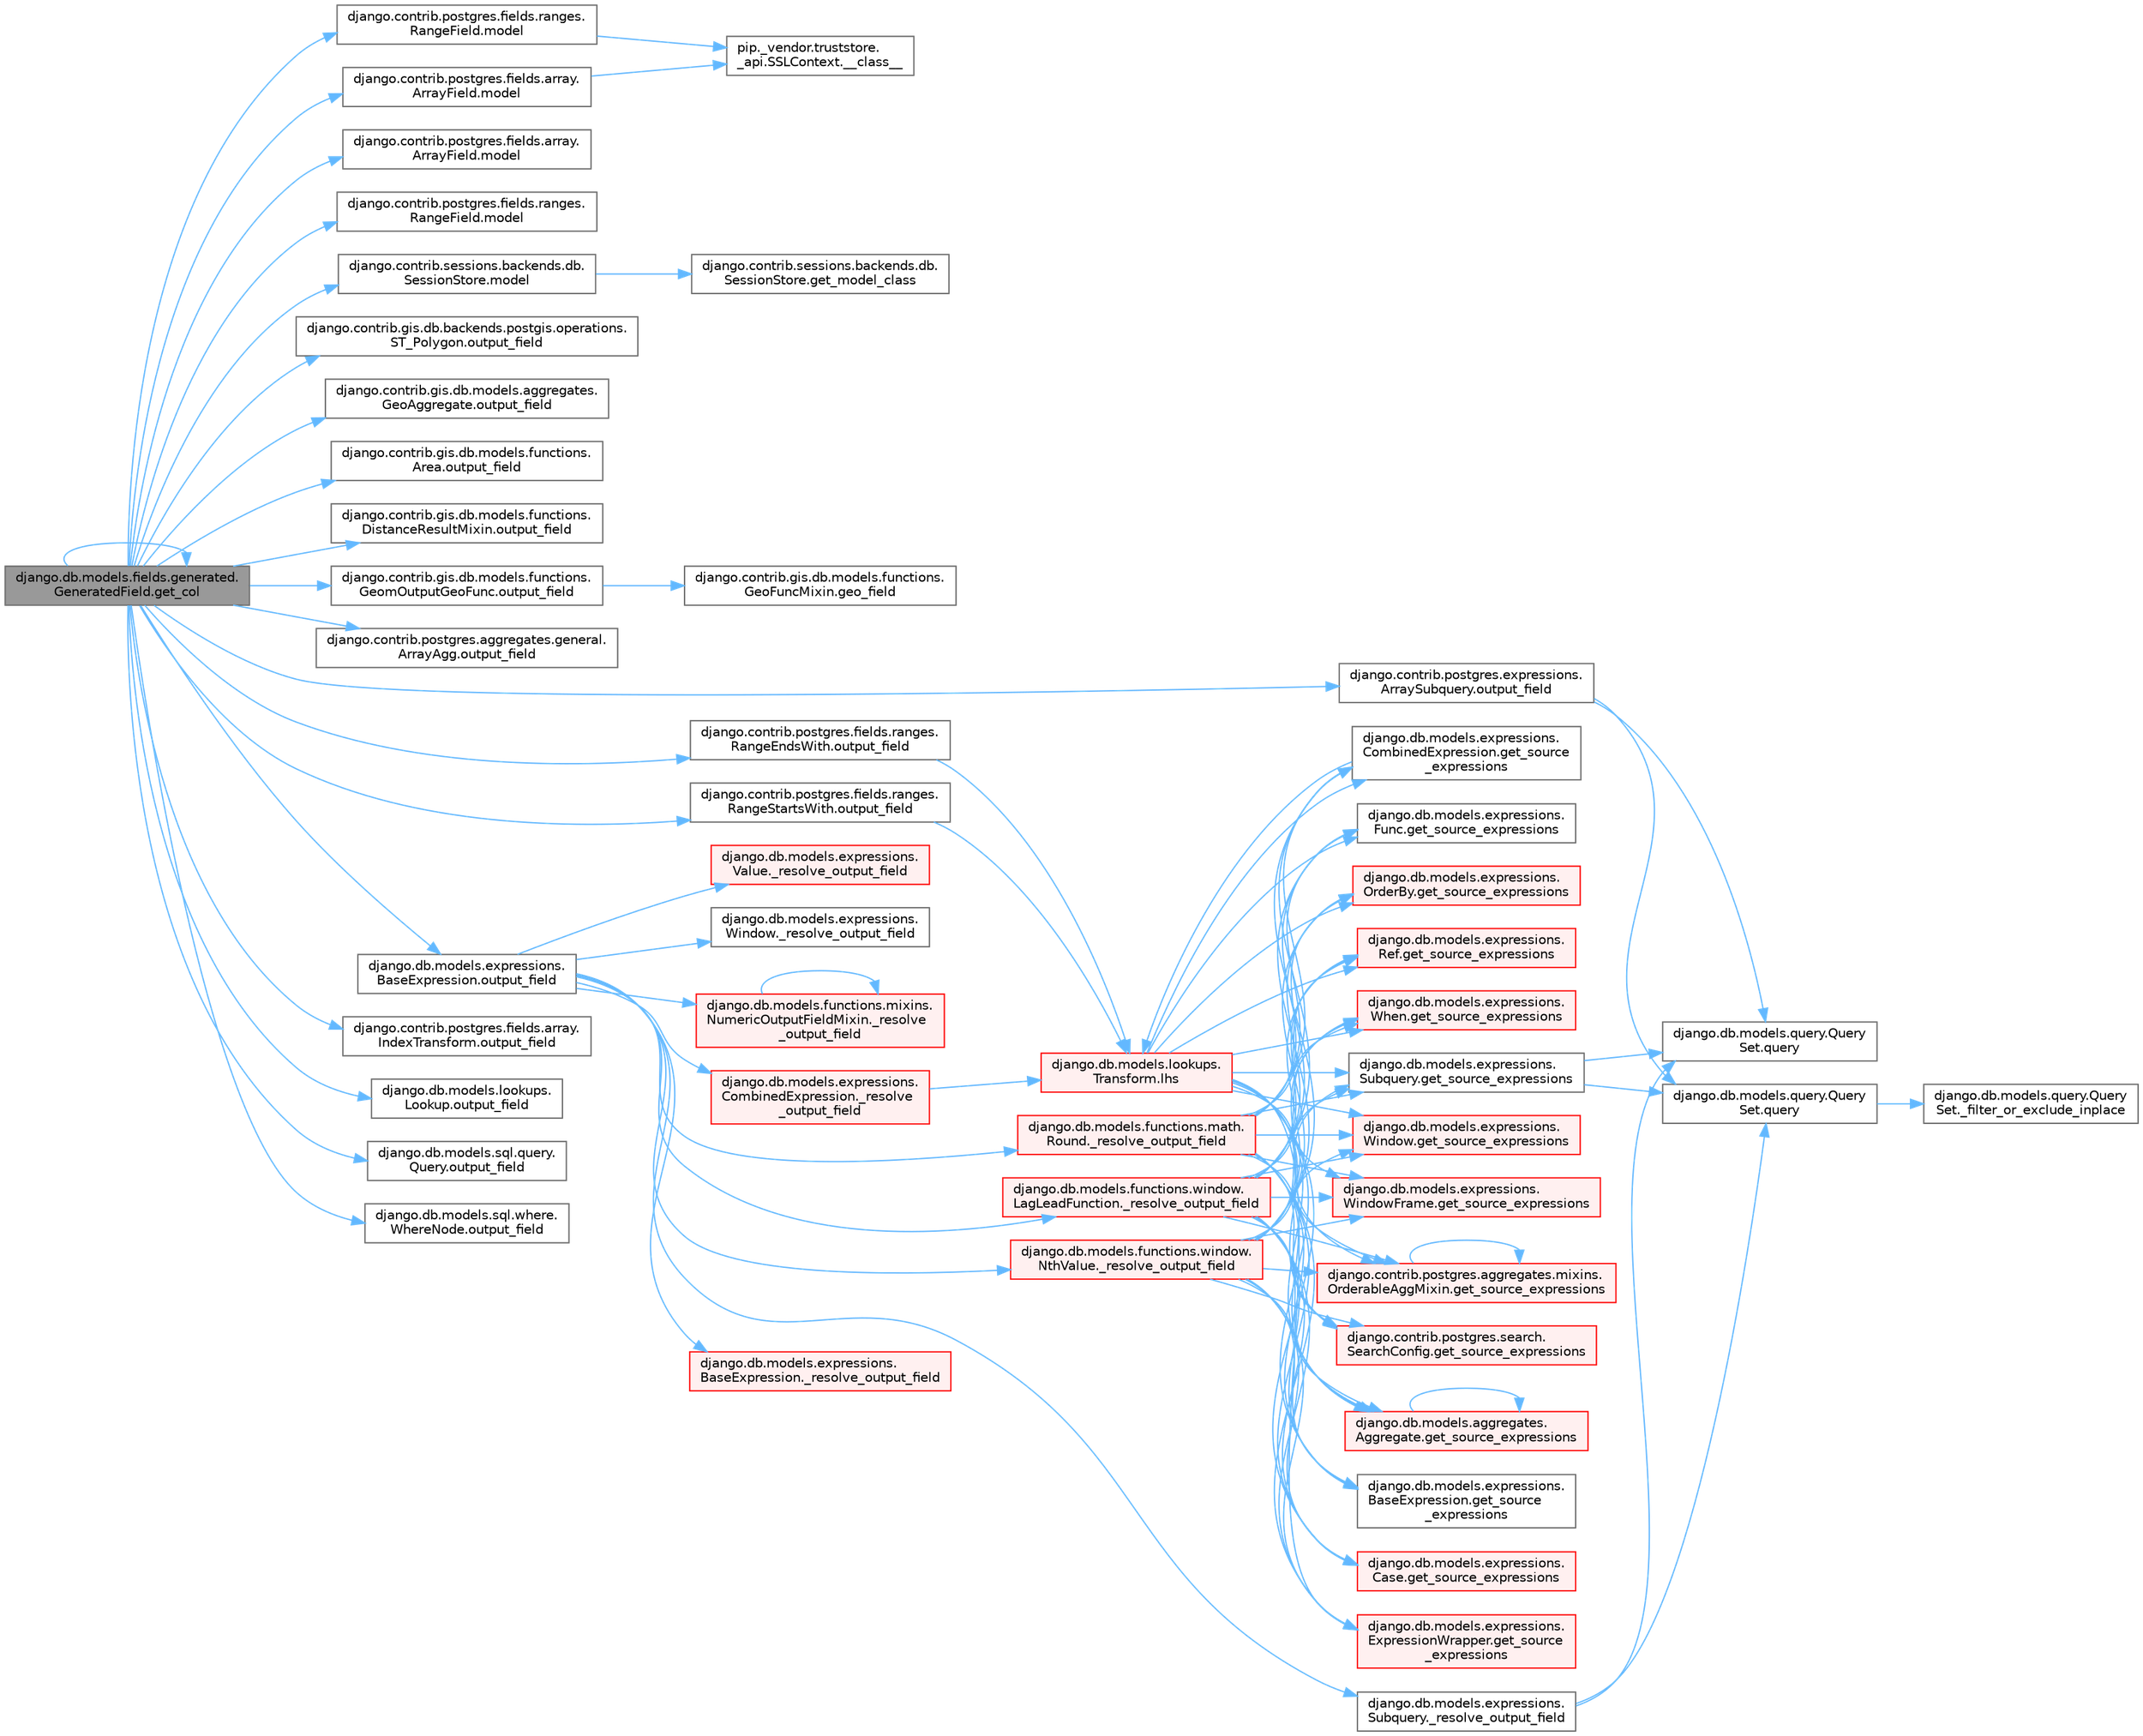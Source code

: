 digraph "django.db.models.fields.generated.GeneratedField.get_col"
{
 // LATEX_PDF_SIZE
  bgcolor="transparent";
  edge [fontname=Helvetica,fontsize=10,labelfontname=Helvetica,labelfontsize=10];
  node [fontname=Helvetica,fontsize=10,shape=box,height=0.2,width=0.4];
  rankdir="LR";
  Node1 [id="Node000001",label="django.db.models.fields.generated.\lGeneratedField.get_col",height=0.2,width=0.4,color="gray40", fillcolor="grey60", style="filled", fontcolor="black",tooltip=" "];
  Node1 -> Node1 [id="edge1_Node000001_Node000001",color="steelblue1",style="solid",tooltip=" "];
  Node1 -> Node2 [id="edge2_Node000001_Node000002",color="steelblue1",style="solid",tooltip=" "];
  Node2 [id="Node000002",label="django.contrib.postgres.fields.array.\lArrayField.model",height=0.2,width=0.4,color="grey40", fillcolor="white", style="filled",URL="$classdjango_1_1contrib_1_1postgres_1_1fields_1_1array_1_1_array_field.html#a4402eef4c4784e00671c9f229481f4c1",tooltip=" "];
  Node2 -> Node3 [id="edge3_Node000002_Node000003",color="steelblue1",style="solid",tooltip=" "];
  Node3 [id="Node000003",label="pip._vendor.truststore.\l_api.SSLContext.__class__",height=0.2,width=0.4,color="grey40", fillcolor="white", style="filled",URL="$classpip_1_1__vendor_1_1truststore_1_1__api_1_1_s_s_l_context.html#a530861514f31eabaa3f513557d6e66de",tooltip=" "];
  Node1 -> Node4 [id="edge4_Node000001_Node000004",color="steelblue1",style="solid",tooltip=" "];
  Node4 [id="Node000004",label="django.contrib.postgres.fields.array.\lArrayField.model",height=0.2,width=0.4,color="grey40", fillcolor="white", style="filled",URL="$classdjango_1_1contrib_1_1postgres_1_1fields_1_1array_1_1_array_field.html#a50a2796de85f960ca282b56ef2d9446c",tooltip=" "];
  Node1 -> Node5 [id="edge5_Node000001_Node000005",color="steelblue1",style="solid",tooltip=" "];
  Node5 [id="Node000005",label="django.contrib.postgres.fields.ranges.\lRangeField.model",height=0.2,width=0.4,color="grey40", fillcolor="white", style="filled",URL="$classdjango_1_1contrib_1_1postgres_1_1fields_1_1ranges_1_1_range_field.html#aa38c2bbd1bad0c8f9b0315ee468867a2",tooltip=" "];
  Node5 -> Node3 [id="edge6_Node000005_Node000003",color="steelblue1",style="solid",tooltip=" "];
  Node1 -> Node6 [id="edge7_Node000001_Node000006",color="steelblue1",style="solid",tooltip=" "];
  Node6 [id="Node000006",label="django.contrib.postgres.fields.ranges.\lRangeField.model",height=0.2,width=0.4,color="grey40", fillcolor="white", style="filled",URL="$classdjango_1_1contrib_1_1postgres_1_1fields_1_1ranges_1_1_range_field.html#a91b36827f010affd1ff89569cf40d1af",tooltip=" "];
  Node1 -> Node7 [id="edge8_Node000001_Node000007",color="steelblue1",style="solid",tooltip=" "];
  Node7 [id="Node000007",label="django.contrib.sessions.backends.db.\lSessionStore.model",height=0.2,width=0.4,color="grey40", fillcolor="white", style="filled",URL="$classdjango_1_1contrib_1_1sessions_1_1backends_1_1db_1_1_session_store.html#af52cfb4371af389c8bd4a6780274c403",tooltip=" "];
  Node7 -> Node8 [id="edge9_Node000007_Node000008",color="steelblue1",style="solid",tooltip=" "];
  Node8 [id="Node000008",label="django.contrib.sessions.backends.db.\lSessionStore.get_model_class",height=0.2,width=0.4,color="grey40", fillcolor="white", style="filled",URL="$classdjango_1_1contrib_1_1sessions_1_1backends_1_1db_1_1_session_store.html#a5e2d862e271e8f9173021bcaa61305ad",tooltip=" "];
  Node1 -> Node9 [id="edge10_Node000001_Node000009",color="steelblue1",style="solid",tooltip=" "];
  Node9 [id="Node000009",label="django.contrib.gis.db.backends.postgis.operations.\lST_Polygon.output_field",height=0.2,width=0.4,color="grey40", fillcolor="white", style="filled",URL="$classdjango_1_1contrib_1_1gis_1_1db_1_1backends_1_1postgis_1_1operations_1_1_s_t___polygon.html#a4427b1b0cb4e6df4fde6c045c562118a",tooltip=" "];
  Node1 -> Node10 [id="edge11_Node000001_Node000010",color="steelblue1",style="solid",tooltip=" "];
  Node10 [id="Node000010",label="django.contrib.gis.db.models.aggregates.\lGeoAggregate.output_field",height=0.2,width=0.4,color="grey40", fillcolor="white", style="filled",URL="$classdjango_1_1contrib_1_1gis_1_1db_1_1models_1_1aggregates_1_1_geo_aggregate.html#a1f680d71d32335c5854387fa09555108",tooltip=" "];
  Node1 -> Node11 [id="edge12_Node000001_Node000011",color="steelblue1",style="solid",tooltip=" "];
  Node11 [id="Node000011",label="django.contrib.gis.db.models.functions.\lArea.output_field",height=0.2,width=0.4,color="grey40", fillcolor="white", style="filled",URL="$classdjango_1_1contrib_1_1gis_1_1db_1_1models_1_1functions_1_1_area.html#a017724b08cd640b0e7e834e003cc103d",tooltip=" "];
  Node1 -> Node12 [id="edge13_Node000001_Node000012",color="steelblue1",style="solid",tooltip=" "];
  Node12 [id="Node000012",label="django.contrib.gis.db.models.functions.\lDistanceResultMixin.output_field",height=0.2,width=0.4,color="grey40", fillcolor="white", style="filled",URL="$classdjango_1_1contrib_1_1gis_1_1db_1_1models_1_1functions_1_1_distance_result_mixin.html#af219b5c12f89e181ada240244818e239",tooltip=" "];
  Node1 -> Node13 [id="edge14_Node000001_Node000013",color="steelblue1",style="solid",tooltip=" "];
  Node13 [id="Node000013",label="django.contrib.gis.db.models.functions.\lGeomOutputGeoFunc.output_field",height=0.2,width=0.4,color="grey40", fillcolor="white", style="filled",URL="$classdjango_1_1contrib_1_1gis_1_1db_1_1models_1_1functions_1_1_geom_output_geo_func.html#a55415993f9af0a2cbde3681557342482",tooltip=" "];
  Node13 -> Node14 [id="edge15_Node000013_Node000014",color="steelblue1",style="solid",tooltip=" "];
  Node14 [id="Node000014",label="django.contrib.gis.db.models.functions.\lGeoFuncMixin.geo_field",height=0.2,width=0.4,color="grey40", fillcolor="white", style="filled",URL="$classdjango_1_1contrib_1_1gis_1_1db_1_1models_1_1functions_1_1_geo_func_mixin.html#aae4bfeb201602d13218e58d1778b4c1b",tooltip=" "];
  Node1 -> Node15 [id="edge16_Node000001_Node000015",color="steelblue1",style="solid",tooltip=" "];
  Node15 [id="Node000015",label="django.contrib.postgres.aggregates.general.\lArrayAgg.output_field",height=0.2,width=0.4,color="grey40", fillcolor="white", style="filled",URL="$classdjango_1_1contrib_1_1postgres_1_1aggregates_1_1general_1_1_array_agg.html#a845ed6cbbb6d6fe470d9478934ade450",tooltip=" "];
  Node1 -> Node16 [id="edge17_Node000001_Node000016",color="steelblue1",style="solid",tooltip=" "];
  Node16 [id="Node000016",label="django.contrib.postgres.expressions.\lArraySubquery.output_field",height=0.2,width=0.4,color="grey40", fillcolor="white", style="filled",URL="$classdjango_1_1contrib_1_1postgres_1_1expressions_1_1_array_subquery.html#adfc4d450008ff7b23517e73cbd1ad172",tooltip=" "];
  Node16 -> Node17 [id="edge18_Node000016_Node000017",color="steelblue1",style="solid",tooltip=" "];
  Node17 [id="Node000017",label="django.db.models.query.Query\lSet.query",height=0.2,width=0.4,color="grey40", fillcolor="white", style="filled",URL="$classdjango_1_1db_1_1models_1_1query_1_1_query_set.html#a8028ed81b109acb162489dbd16604c83",tooltip=" "];
  Node17 -> Node18 [id="edge19_Node000017_Node000018",color="steelblue1",style="solid",tooltip=" "];
  Node18 [id="Node000018",label="django.db.models.query.Query\lSet._filter_or_exclude_inplace",height=0.2,width=0.4,color="grey40", fillcolor="white", style="filled",URL="$classdjango_1_1db_1_1models_1_1query_1_1_query_set.html#aabeb9102e4ff687eea5dc3a6d54a8a29",tooltip=" "];
  Node16 -> Node19 [id="edge20_Node000016_Node000019",color="steelblue1",style="solid",tooltip=" "];
  Node19 [id="Node000019",label="django.db.models.query.Query\lSet.query",height=0.2,width=0.4,color="grey40", fillcolor="white", style="filled",URL="$classdjango_1_1db_1_1models_1_1query_1_1_query_set.html#a0b0307a9b3f65303afb2c5783372d2c2",tooltip=" "];
  Node1 -> Node20 [id="edge21_Node000001_Node000020",color="steelblue1",style="solid",tooltip=" "];
  Node20 [id="Node000020",label="django.contrib.postgres.fields.array.\lIndexTransform.output_field",height=0.2,width=0.4,color="grey40", fillcolor="white", style="filled",URL="$classdjango_1_1contrib_1_1postgres_1_1fields_1_1array_1_1_index_transform.html#ae3ca901f64e761da8d9dff087275f9ef",tooltip=" "];
  Node1 -> Node21 [id="edge22_Node000001_Node000021",color="steelblue1",style="solid",tooltip=" "];
  Node21 [id="Node000021",label="django.contrib.postgres.fields.ranges.\lRangeEndsWith.output_field",height=0.2,width=0.4,color="grey40", fillcolor="white", style="filled",URL="$classdjango_1_1contrib_1_1postgres_1_1fields_1_1ranges_1_1_range_ends_with.html#ab81e75d2435974b6171ddb1cbce4ebd9",tooltip=" "];
  Node21 -> Node22 [id="edge23_Node000021_Node000022",color="steelblue1",style="solid",tooltip=" "];
  Node22 [id="Node000022",label="django.db.models.lookups.\lTransform.lhs",height=0.2,width=0.4,color="red", fillcolor="#FFF0F0", style="filled",URL="$classdjango_1_1db_1_1models_1_1lookups_1_1_transform.html#ac0ce01e192abd1a739a4c77fcc8a1bf9",tooltip=" "];
  Node22 -> Node23 [id="edge24_Node000022_Node000023",color="steelblue1",style="solid",tooltip=" "];
  Node23 [id="Node000023",label="django.contrib.postgres.aggregates.mixins.\lOrderableAggMixin.get_source_expressions",height=0.2,width=0.4,color="red", fillcolor="#FFF0F0", style="filled",URL="$classdjango_1_1contrib_1_1postgres_1_1aggregates_1_1mixins_1_1_orderable_agg_mixin.html#abed9d6bb5142aafc8b77ac03f9d7a989",tooltip=" "];
  Node23 -> Node23 [id="edge25_Node000023_Node000023",color="steelblue1",style="solid",tooltip=" "];
  Node22 -> Node30 [id="edge26_Node000022_Node000030",color="steelblue1",style="solid",tooltip=" "];
  Node30 [id="Node000030",label="django.contrib.postgres.search.\lSearchConfig.get_source_expressions",height=0.2,width=0.4,color="red", fillcolor="#FFF0F0", style="filled",URL="$classdjango_1_1contrib_1_1postgres_1_1search_1_1_search_config.html#a2c17d4dfedc6381528df8a0a1b3751bf",tooltip=" "];
  Node22 -> Node33 [id="edge27_Node000022_Node000033",color="steelblue1",style="solid",tooltip=" "];
  Node33 [id="Node000033",label="django.db.models.aggregates.\lAggregate.get_source_expressions",height=0.2,width=0.4,color="red", fillcolor="#FFF0F0", style="filled",URL="$classdjango_1_1db_1_1models_1_1aggregates_1_1_aggregate.html#a4a47839518c013f780a931e4bcf2d4f1",tooltip=" "];
  Node33 -> Node33 [id="edge28_Node000033_Node000033",color="steelblue1",style="solid",tooltip=" "];
  Node22 -> Node262 [id="edge29_Node000022_Node000262",color="steelblue1",style="solid",tooltip=" "];
  Node262 [id="Node000262",label="django.db.models.expressions.\lBaseExpression.get_source\l_expressions",height=0.2,width=0.4,color="grey40", fillcolor="white", style="filled",URL="$classdjango_1_1db_1_1models_1_1expressions_1_1_base_expression.html#a1a052b2bf91363cc1367dbffb2b47708",tooltip=" "];
  Node22 -> Node263 [id="edge30_Node000022_Node000263",color="steelblue1",style="solid",tooltip=" "];
  Node263 [id="Node000263",label="django.db.models.expressions.\lCase.get_source_expressions",height=0.2,width=0.4,color="red", fillcolor="#FFF0F0", style="filled",URL="$classdjango_1_1db_1_1models_1_1expressions_1_1_case.html#a342de2ff64d7b1a41e1a86d89dee51b4",tooltip=" "];
  Node22 -> Node270 [id="edge31_Node000022_Node000270",color="steelblue1",style="solid",tooltip=" "];
  Node270 [id="Node000270",label="django.db.models.expressions.\lCombinedExpression.get_source\l_expressions",height=0.2,width=0.4,color="grey40", fillcolor="white", style="filled",URL="$classdjango_1_1db_1_1models_1_1expressions_1_1_combined_expression.html#a310a894787d41c927558cb35b23d3a90",tooltip=" "];
  Node270 -> Node22 [id="edge32_Node000270_Node000022",color="steelblue1",style="solid",tooltip=" "];
  Node22 -> Node271 [id="edge33_Node000022_Node000271",color="steelblue1",style="solid",tooltip=" "];
  Node271 [id="Node000271",label="django.db.models.expressions.\lExpressionWrapper.get_source\l_expressions",height=0.2,width=0.4,color="red", fillcolor="#FFF0F0", style="filled",URL="$classdjango_1_1db_1_1models_1_1expressions_1_1_expression_wrapper.html#abdd54fb24f108830588d86a69e619e8f",tooltip=" "];
  Node22 -> Node275 [id="edge34_Node000022_Node000275",color="steelblue1",style="solid",tooltip=" "];
  Node275 [id="Node000275",label="django.db.models.expressions.\lFunc.get_source_expressions",height=0.2,width=0.4,color="grey40", fillcolor="white", style="filled",URL="$classdjango_1_1db_1_1models_1_1expressions_1_1_func.html#a2edd81324f310981c50c4d7d6b02fc36",tooltip=" "];
  Node22 -> Node276 [id="edge35_Node000022_Node000276",color="steelblue1",style="solid",tooltip=" "];
  Node276 [id="Node000276",label="django.db.models.expressions.\lOrderBy.get_source_expressions",height=0.2,width=0.4,color="red", fillcolor="#FFF0F0", style="filled",URL="$classdjango_1_1db_1_1models_1_1expressions_1_1_order_by.html#aa0b698a72cab3662300d9849e2e0b2df",tooltip=" "];
  Node22 -> Node277 [id="edge36_Node000022_Node000277",color="steelblue1",style="solid",tooltip=" "];
  Node277 [id="Node000277",label="django.db.models.expressions.\lRef.get_source_expressions",height=0.2,width=0.4,color="red", fillcolor="#FFF0F0", style="filled",URL="$classdjango_1_1db_1_1models_1_1expressions_1_1_ref.html#a34966901a7ce794db70ff599b65fe2ce",tooltip=" "];
  Node22 -> Node278 [id="edge37_Node000022_Node000278",color="steelblue1",style="solid",tooltip=" "];
  Node278 [id="Node000278",label="django.db.models.expressions.\lSubquery.get_source_expressions",height=0.2,width=0.4,color="grey40", fillcolor="white", style="filled",URL="$classdjango_1_1db_1_1models_1_1expressions_1_1_subquery.html#a39b90b2b3d0ee3caf0b75571062f214e",tooltip=" "];
  Node278 -> Node17 [id="edge38_Node000278_Node000017",color="steelblue1",style="solid",tooltip=" "];
  Node278 -> Node19 [id="edge39_Node000278_Node000019",color="steelblue1",style="solid",tooltip=" "];
  Node22 -> Node279 [id="edge40_Node000022_Node000279",color="steelblue1",style="solid",tooltip=" "];
  Node279 [id="Node000279",label="django.db.models.expressions.\lWhen.get_source_expressions",height=0.2,width=0.4,color="red", fillcolor="#FFF0F0", style="filled",URL="$classdjango_1_1db_1_1models_1_1expressions_1_1_when.html#aed38e210fabf48478aed2ff00ccbdfbe",tooltip=" "];
  Node22 -> Node284 [id="edge41_Node000022_Node000284",color="steelblue1",style="solid",tooltip=" "];
  Node284 [id="Node000284",label="django.db.models.expressions.\lWindow.get_source_expressions",height=0.2,width=0.4,color="red", fillcolor="#FFF0F0", style="filled",URL="$classdjango_1_1db_1_1models_1_1expressions_1_1_window.html#a52d79e8fa282239e67f8d9cdc5112388",tooltip=" "];
  Node22 -> Node286 [id="edge42_Node000022_Node000286",color="steelblue1",style="solid",tooltip=" "];
  Node286 [id="Node000286",label="django.db.models.expressions.\lWindowFrame.get_source_expressions",height=0.2,width=0.4,color="red", fillcolor="#FFF0F0", style="filled",URL="$classdjango_1_1db_1_1models_1_1expressions_1_1_window_frame.html#a4b54c4c9b4c4a68308953d25703a2544",tooltip=" "];
  Node1 -> Node257 [id="edge43_Node000001_Node000257",color="steelblue1",style="solid",tooltip=" "];
  Node257 [id="Node000257",label="django.contrib.postgres.fields.ranges.\lRangeStartsWith.output_field",height=0.2,width=0.4,color="grey40", fillcolor="white", style="filled",URL="$classdjango_1_1contrib_1_1postgres_1_1fields_1_1ranges_1_1_range_starts_with.html#a4e864cbda43e695a0ae6b2c3b4ced157",tooltip=" "];
  Node257 -> Node22 [id="edge44_Node000257_Node000022",color="steelblue1",style="solid",tooltip=" "];
  Node1 -> Node258 [id="edge45_Node000001_Node000258",color="steelblue1",style="solid",tooltip=" "];
  Node258 [id="Node000258",label="django.db.models.expressions.\lBaseExpression.output_field",height=0.2,width=0.4,color="grey40", fillcolor="white", style="filled",URL="$classdjango_1_1db_1_1models_1_1expressions_1_1_base_expression.html#a7f0982cb1de5cdeaa7f043c3ae611a6d",tooltip=" "];
  Node258 -> Node259 [id="edge46_Node000258_Node000259",color="steelblue1",style="solid",tooltip=" "];
  Node259 [id="Node000259",label="django.db.models.expressions.\lBaseExpression._resolve_output_field",height=0.2,width=0.4,color="red", fillcolor="#FFF0F0", style="filled",URL="$classdjango_1_1db_1_1models_1_1expressions_1_1_base_expression.html#a4d77b67d8a2c12f240cfa67a218742d9",tooltip=" "];
  Node258 -> Node4450 [id="edge47_Node000258_Node004450",color="steelblue1",style="solid",tooltip=" "];
  Node4450 [id="Node004450",label="django.db.models.expressions.\lCombinedExpression._resolve\l_output_field",height=0.2,width=0.4,color="red", fillcolor="#FFF0F0", style="filled",URL="$classdjango_1_1db_1_1models_1_1expressions_1_1_combined_expression.html#ad5c6df54cfa479187073e305a8cbae20",tooltip=" "];
  Node4450 -> Node22 [id="edge48_Node004450_Node000022",color="steelblue1",style="solid",tooltip=" "];
  Node258 -> Node4452 [id="edge49_Node000258_Node004452",color="steelblue1",style="solid",tooltip=" "];
  Node4452 [id="Node004452",label="django.db.models.expressions.\lSubquery._resolve_output_field",height=0.2,width=0.4,color="grey40", fillcolor="white", style="filled",URL="$classdjango_1_1db_1_1models_1_1expressions_1_1_subquery.html#a1e6f5dc8cd3e49d208c9b8770607552d",tooltip=" "];
  Node4452 -> Node17 [id="edge50_Node004452_Node000017",color="steelblue1",style="solid",tooltip=" "];
  Node4452 -> Node19 [id="edge51_Node004452_Node000019",color="steelblue1",style="solid",tooltip=" "];
  Node258 -> Node4453 [id="edge52_Node000258_Node004453",color="steelblue1",style="solid",tooltip=" "];
  Node4453 [id="Node004453",label="django.db.models.expressions.\lValue._resolve_output_field",height=0.2,width=0.4,color="red", fillcolor="#FFF0F0", style="filled",URL="$classdjango_1_1db_1_1models_1_1expressions_1_1_value.html#af1af121c7b76f0e7325f3276049675dd",tooltip=" "];
  Node258 -> Node4454 [id="edge53_Node000258_Node004454",color="steelblue1",style="solid",tooltip=" "];
  Node4454 [id="Node004454",label="django.db.models.expressions.\lWindow._resolve_output_field",height=0.2,width=0.4,color="grey40", fillcolor="white", style="filled",URL="$classdjango_1_1db_1_1models_1_1expressions_1_1_window.html#a165cffc4e962ae979c8c6bf5f1ed30bd",tooltip=" "];
  Node258 -> Node4455 [id="edge54_Node000258_Node004455",color="steelblue1",style="solid",tooltip=" "];
  Node4455 [id="Node004455",label="django.db.models.functions.math.\lRound._resolve_output_field",height=0.2,width=0.4,color="red", fillcolor="#FFF0F0", style="filled",URL="$classdjango_1_1db_1_1models_1_1functions_1_1math_1_1_round.html#aa7b9332c35bc83a0f7055177fb9304e3",tooltip=" "];
  Node4455 -> Node23 [id="edge55_Node004455_Node000023",color="steelblue1",style="solid",tooltip=" "];
  Node4455 -> Node30 [id="edge56_Node004455_Node000030",color="steelblue1",style="solid",tooltip=" "];
  Node4455 -> Node33 [id="edge57_Node004455_Node000033",color="steelblue1",style="solid",tooltip=" "];
  Node4455 -> Node262 [id="edge58_Node004455_Node000262",color="steelblue1",style="solid",tooltip=" "];
  Node4455 -> Node263 [id="edge59_Node004455_Node000263",color="steelblue1",style="solid",tooltip=" "];
  Node4455 -> Node270 [id="edge60_Node004455_Node000270",color="steelblue1",style="solid",tooltip=" "];
  Node4455 -> Node271 [id="edge61_Node004455_Node000271",color="steelblue1",style="solid",tooltip=" "];
  Node4455 -> Node275 [id="edge62_Node004455_Node000275",color="steelblue1",style="solid",tooltip=" "];
  Node4455 -> Node276 [id="edge63_Node004455_Node000276",color="steelblue1",style="solid",tooltip=" "];
  Node4455 -> Node277 [id="edge64_Node004455_Node000277",color="steelblue1",style="solid",tooltip=" "];
  Node4455 -> Node278 [id="edge65_Node004455_Node000278",color="steelblue1",style="solid",tooltip=" "];
  Node4455 -> Node279 [id="edge66_Node004455_Node000279",color="steelblue1",style="solid",tooltip=" "];
  Node4455 -> Node284 [id="edge67_Node004455_Node000284",color="steelblue1",style="solid",tooltip=" "];
  Node4455 -> Node286 [id="edge68_Node004455_Node000286",color="steelblue1",style="solid",tooltip=" "];
  Node258 -> Node4456 [id="edge69_Node000258_Node004456",color="steelblue1",style="solid",tooltip=" "];
  Node4456 [id="Node004456",label="django.db.models.functions.mixins.\lNumericOutputFieldMixin._resolve\l_output_field",height=0.2,width=0.4,color="red", fillcolor="#FFF0F0", style="filled",URL="$classdjango_1_1db_1_1models_1_1functions_1_1mixins_1_1_numeric_output_field_mixin.html#ada10dc529cfe036597471f6439dfb0c5",tooltip=" "];
  Node4456 -> Node4456 [id="edge70_Node004456_Node004456",color="steelblue1",style="solid",tooltip=" "];
  Node258 -> Node4457 [id="edge71_Node000258_Node004457",color="steelblue1",style="solid",tooltip=" "];
  Node4457 [id="Node004457",label="django.db.models.functions.window.\lLagLeadFunction._resolve_output_field",height=0.2,width=0.4,color="red", fillcolor="#FFF0F0", style="filled",URL="$classdjango_1_1db_1_1models_1_1functions_1_1window_1_1_lag_lead_function.html#ad9fef4f0de0bae4168483d83bf154eb5",tooltip=" "];
  Node4457 -> Node23 [id="edge72_Node004457_Node000023",color="steelblue1",style="solid",tooltip=" "];
  Node4457 -> Node30 [id="edge73_Node004457_Node000030",color="steelblue1",style="solid",tooltip=" "];
  Node4457 -> Node33 [id="edge74_Node004457_Node000033",color="steelblue1",style="solid",tooltip=" "];
  Node4457 -> Node262 [id="edge75_Node004457_Node000262",color="steelblue1",style="solid",tooltip=" "];
  Node4457 -> Node263 [id="edge76_Node004457_Node000263",color="steelblue1",style="solid",tooltip=" "];
  Node4457 -> Node270 [id="edge77_Node004457_Node000270",color="steelblue1",style="solid",tooltip=" "];
  Node4457 -> Node271 [id="edge78_Node004457_Node000271",color="steelblue1",style="solid",tooltip=" "];
  Node4457 -> Node275 [id="edge79_Node004457_Node000275",color="steelblue1",style="solid",tooltip=" "];
  Node4457 -> Node276 [id="edge80_Node004457_Node000276",color="steelblue1",style="solid",tooltip=" "];
  Node4457 -> Node277 [id="edge81_Node004457_Node000277",color="steelblue1",style="solid",tooltip=" "];
  Node4457 -> Node278 [id="edge82_Node004457_Node000278",color="steelblue1",style="solid",tooltip=" "];
  Node4457 -> Node279 [id="edge83_Node004457_Node000279",color="steelblue1",style="solid",tooltip=" "];
  Node4457 -> Node284 [id="edge84_Node004457_Node000284",color="steelblue1",style="solid",tooltip=" "];
  Node4457 -> Node286 [id="edge85_Node004457_Node000286",color="steelblue1",style="solid",tooltip=" "];
  Node258 -> Node4458 [id="edge86_Node000258_Node004458",color="steelblue1",style="solid",tooltip=" "];
  Node4458 [id="Node004458",label="django.db.models.functions.window.\lNthValue._resolve_output_field",height=0.2,width=0.4,color="red", fillcolor="#FFF0F0", style="filled",URL="$classdjango_1_1db_1_1models_1_1functions_1_1window_1_1_nth_value.html#a01f5c13b954177f7f499ab3a354aa38a",tooltip=" "];
  Node4458 -> Node23 [id="edge87_Node004458_Node000023",color="steelblue1",style="solid",tooltip=" "];
  Node4458 -> Node30 [id="edge88_Node004458_Node000030",color="steelblue1",style="solid",tooltip=" "];
  Node4458 -> Node33 [id="edge89_Node004458_Node000033",color="steelblue1",style="solid",tooltip=" "];
  Node4458 -> Node262 [id="edge90_Node004458_Node000262",color="steelblue1",style="solid",tooltip=" "];
  Node4458 -> Node263 [id="edge91_Node004458_Node000263",color="steelblue1",style="solid",tooltip=" "];
  Node4458 -> Node270 [id="edge92_Node004458_Node000270",color="steelblue1",style="solid",tooltip=" "];
  Node4458 -> Node271 [id="edge93_Node004458_Node000271",color="steelblue1",style="solid",tooltip=" "];
  Node4458 -> Node275 [id="edge94_Node004458_Node000275",color="steelblue1",style="solid",tooltip=" "];
  Node4458 -> Node276 [id="edge95_Node004458_Node000276",color="steelblue1",style="solid",tooltip=" "];
  Node4458 -> Node277 [id="edge96_Node004458_Node000277",color="steelblue1",style="solid",tooltip=" "];
  Node4458 -> Node278 [id="edge97_Node004458_Node000278",color="steelblue1",style="solid",tooltip=" "];
  Node4458 -> Node279 [id="edge98_Node004458_Node000279",color="steelblue1",style="solid",tooltip=" "];
  Node4458 -> Node284 [id="edge99_Node004458_Node000284",color="steelblue1",style="solid",tooltip=" "];
  Node4458 -> Node286 [id="edge100_Node004458_Node000286",color="steelblue1",style="solid",tooltip=" "];
  Node1 -> Node1435 [id="edge101_Node000001_Node001435",color="steelblue1",style="solid",tooltip=" "];
  Node1435 [id="Node001435",label="django.db.models.lookups.\lLookup.output_field",height=0.2,width=0.4,color="grey40", fillcolor="white", style="filled",URL="$classdjango_1_1db_1_1models_1_1lookups_1_1_lookup.html#ac5f7b4f3c6722942ef415a8f83b98745",tooltip=" "];
  Node1 -> Node1436 [id="edge102_Node000001_Node001436",color="steelblue1",style="solid",tooltip=" "];
  Node1436 [id="Node001436",label="django.db.models.sql.query.\lQuery.output_field",height=0.2,width=0.4,color="grey40", fillcolor="white", style="filled",URL="$classdjango_1_1db_1_1models_1_1sql_1_1query_1_1_query.html#a53ec5a7472740d502ccbe1a6e526aa26",tooltip=" "];
  Node1 -> Node1437 [id="edge103_Node000001_Node001437",color="steelblue1",style="solid",tooltip=" "];
  Node1437 [id="Node001437",label="django.db.models.sql.where.\lWhereNode.output_field",height=0.2,width=0.4,color="grey40", fillcolor="white", style="filled",URL="$classdjango_1_1db_1_1models_1_1sql_1_1where_1_1_where_node.html#ac9648ee33da9c2746f6ca859befdf6b2",tooltip=" "];
}
